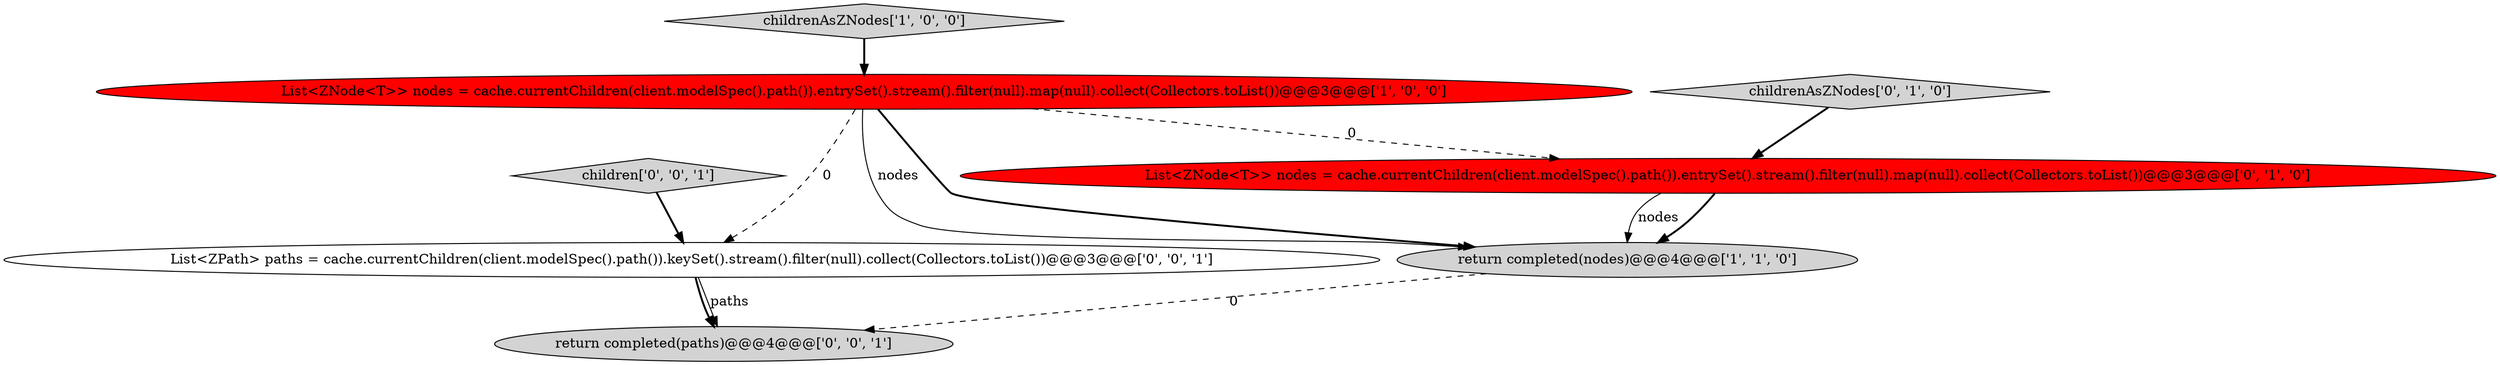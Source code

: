 digraph {
5 [style = filled, label = "children['0', '0', '1']", fillcolor = lightgray, shape = diamond image = "AAA0AAABBB3BBB"];
7 [style = filled, label = "List<ZPath> paths = cache.currentChildren(client.modelSpec().path()).keySet().stream().filter(null).collect(Collectors.toList())@@@3@@@['0', '0', '1']", fillcolor = white, shape = ellipse image = "AAA0AAABBB3BBB"];
0 [style = filled, label = "childrenAsZNodes['1', '0', '0']", fillcolor = lightgray, shape = diamond image = "AAA0AAABBB1BBB"];
4 [style = filled, label = "List<ZNode<T>> nodes = cache.currentChildren(client.modelSpec().path()).entrySet().stream().filter(null).map(null).collect(Collectors.toList())@@@3@@@['0', '1', '0']", fillcolor = red, shape = ellipse image = "AAA1AAABBB2BBB"];
1 [style = filled, label = "return completed(nodes)@@@4@@@['1', '1', '0']", fillcolor = lightgray, shape = ellipse image = "AAA0AAABBB1BBB"];
3 [style = filled, label = "childrenAsZNodes['0', '1', '0']", fillcolor = lightgray, shape = diamond image = "AAA0AAABBB2BBB"];
6 [style = filled, label = "return completed(paths)@@@4@@@['0', '0', '1']", fillcolor = lightgray, shape = ellipse image = "AAA0AAABBB3BBB"];
2 [style = filled, label = "List<ZNode<T>> nodes = cache.currentChildren(client.modelSpec().path()).entrySet().stream().filter(null).map(null).collect(Collectors.toList())@@@3@@@['1', '0', '0']", fillcolor = red, shape = ellipse image = "AAA1AAABBB1BBB"];
7->6 [style = solid, label="paths"];
5->7 [style = bold, label=""];
2->4 [style = dashed, label="0"];
4->1 [style = bold, label=""];
2->1 [style = solid, label="nodes"];
2->7 [style = dashed, label="0"];
4->1 [style = solid, label="nodes"];
3->4 [style = bold, label=""];
1->6 [style = dashed, label="0"];
2->1 [style = bold, label=""];
7->6 [style = bold, label=""];
0->2 [style = bold, label=""];
}
